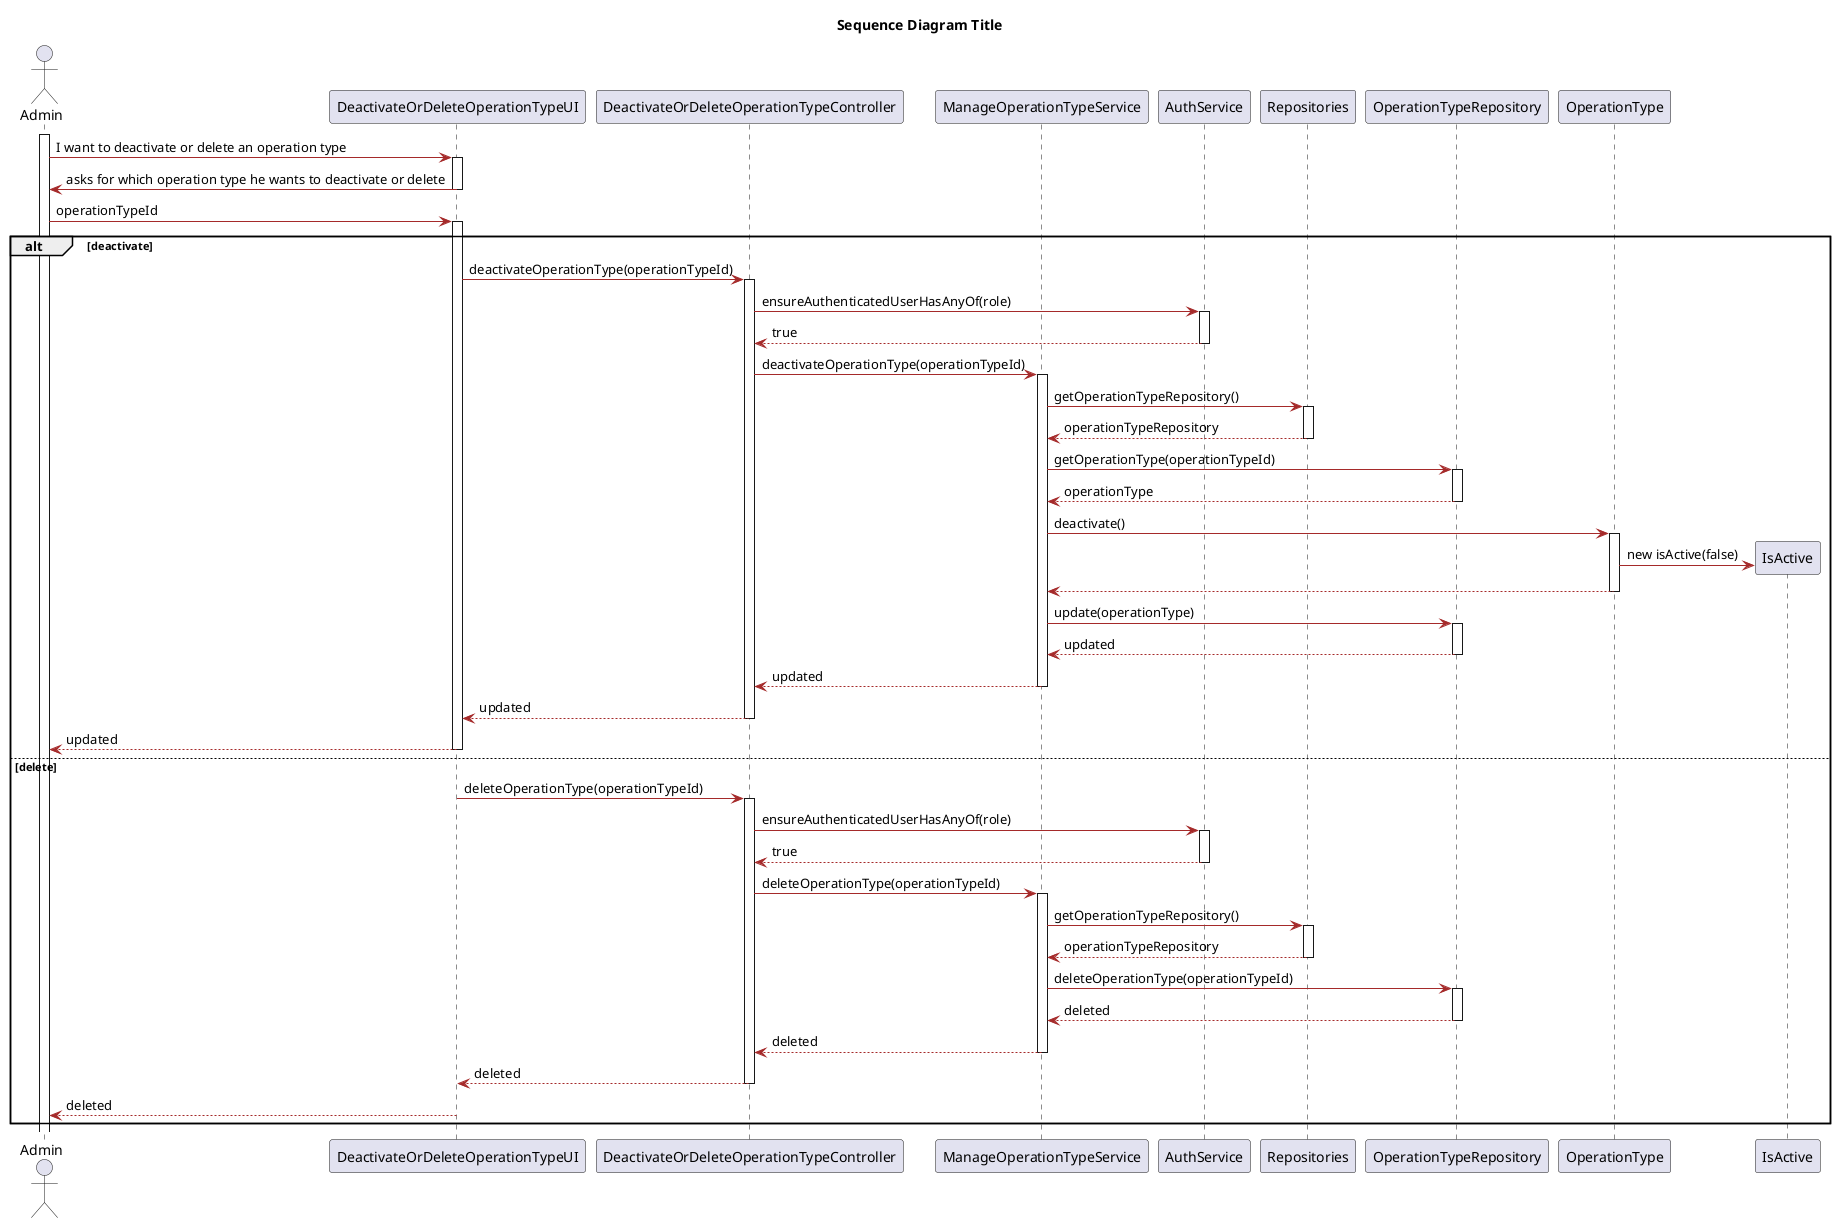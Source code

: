 @startuml
title Sequence Diagram Title
skinparam classAttributeIconSize 0

skinparam class {
    LifeLineBorderColor DodgerBlue
    LifeLineBackgroundColor APPLICATION
    BackgroundColor LemonChiffon
    ArrowColor Brown
    BorderColor SaddleBrown
}

skinparam packageStyle rectangle

skinparam card {
    LifeLineBorderColor DodgerBlue
    LifeLineBackgroundColor APPLICATION
    BackgroundColor LemonChiffon
    ArrowColor Brown
    BorderColor SaddleBrown
}

actor Admin
participant "DeactivateOrDeleteOperationTypeUI" as UI
participant "DeactivateOrDeleteOperationTypeController" as Controller
participant "ManageOperationTypeService" as operationS
participant "AuthService" as auth
participant "Repositories" as Repositories
participant "OperationTypeRepository" as operationTypeR
participant "OperationType" as operationType
participant "IsActive" as isActive

activate Admin
Admin -> UI: I want to deactivate or delete an operation type
activate UI
UI -> Admin: asks for which operation type he wants to deactivate or delete

deactivate UI
Admin -> UI: operationTypeId
activate UI
alt deactivate 
    UI -> Controller: deactivateOperationType(operationTypeId)
    activate Controller
    Controller -> auth: ensureAuthenticatedUserHasAnyOf(role)
    activate auth
    auth --> Controller:  true
    deactivate auth
    Controller -> operationS : deactivateOperationType(operationTypeId)
    activate operationS
    operationS -> Repositories : getOperationTypeRepository()
    activate Repositories
    Repositories --> operationS : operationTypeRepository
    deactivate Repositories
    operationS -> operationTypeR : getOperationType(operationTypeId)
    activate operationTypeR
    operationTypeR --> operationS : operationType
    deactivate operationTypeR
    operationS -> operationType : deactivate()
    activate operationType
    operationType -> isActive** : new isActive(false)
    operationType--> operationS
    deactivate operationType
    operationS -> operationTypeR : update(operationType)
    activate operationTypeR
    operationTypeR --> operationS : updated
    deactivate operationTypeR
    operationS --> Controller: updated
    deactivate operationS
    Controller --> UI: updated
    deactivate Controller
    UI --> Admin: updated
    deactivate UI

else    delete
    UI -> Controller: deleteOperationType(operationTypeId)
    activate Controller
    Controller -> auth: ensureAuthenticatedUserHasAnyOf(role)
    activate auth
    auth --> Controller:  true
    deactivate auth
    Controller -> operationS : deleteOperationType(operationTypeId)
    activate operationS
    operationS -> Repositories : getOperationTypeRepository()
    activate Repositories
    Repositories --> operationS : operationTypeRepository
    deactivate Repositories
    operationS -> operationTypeR : deleteOperationType(operationTypeId)
    activate operationTypeR
    operationTypeR --> operationS : deleted
    deactivate operationTypeR
    operationS --> Controller: deleted
    deactivate operationS
    Controller --> UI: deleted
    deactivate Controller
    UI --> Admin: deleted
    deactivate UI



end












@enduml